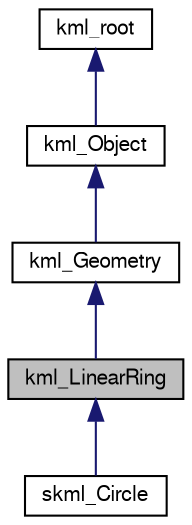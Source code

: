 digraph G
{
  bgcolor="transparent";
  edge [fontname="FreeSans",fontsize=10,labelfontname="FreeSans",labelfontsize=10];
  node [fontname="FreeSans",fontsize=10,shape=record];
  Node1 [label="kml_LinearRing",height=0.2,width=0.4,color="black", fillcolor="grey75", style="filled" fontcolor="black"];
  Node2 -> Node1 [dir=back,color="midnightblue",fontsize=10,style="solid",fontname="FreeSans"];
  Node2 [label="kml_Geometry",height=0.2,width=0.4,color="black",URL="$classkml__Geometry.html"];
  Node3 -> Node2 [dir=back,color="midnightblue",fontsize=10,style="solid",fontname="FreeSans"];
  Node3 [label="kml_Object",height=0.2,width=0.4,color="black",URL="$classkml__Object.html"];
  Node4 -> Node3 [dir=back,color="midnightblue",fontsize=10,style="solid",fontname="FreeSans"];
  Node4 [label="kml_root",height=0.2,width=0.4,color="black",URL="$classkml__root.html",tooltip="hello dsqdqsd sdqsdsqd"];
  Node1 -> Node5 [dir=back,color="midnightblue",fontsize=10,style="solid",fontname="FreeSans"];
  Node5 [label="skml_Circle",height=0.2,width=0.4,color="black",URL="$classskml__Circle.html",tooltip="Renders a circle using &lt;LineaRing&gt;."];
}
